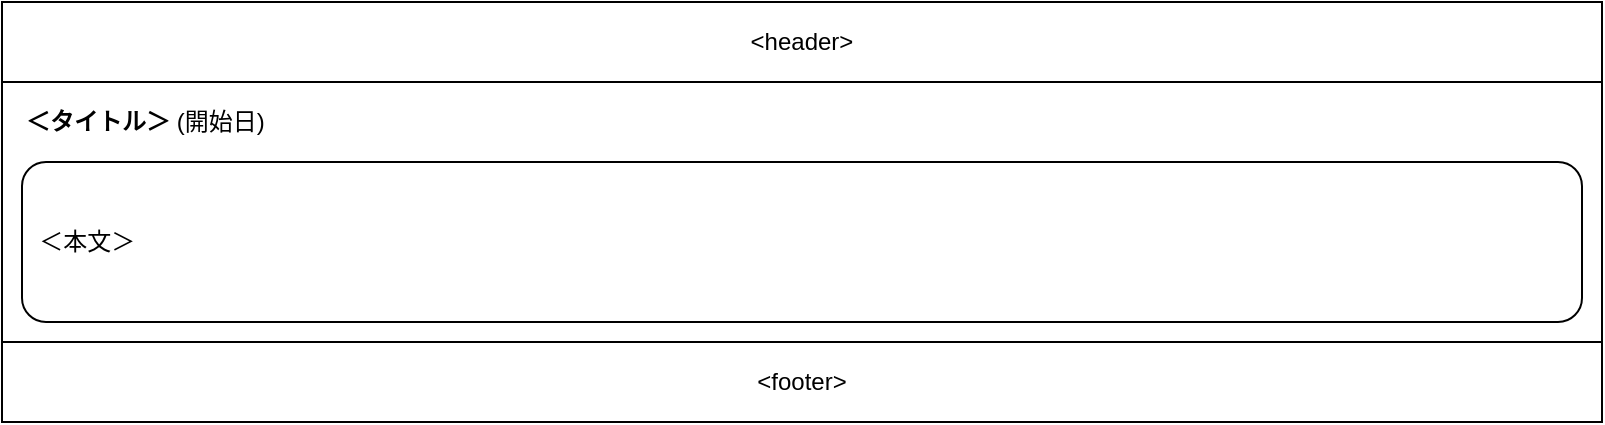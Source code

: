 <mxfile version="14.1.8" type="device"><diagram id="0wbFu1w7UtDS3FDH7eoJ" name="ページ1"><mxGraphModel dx="1106" dy="764" grid="1" gridSize="10" guides="1" tooltips="1" connect="1" arrows="1" fold="1" page="1" pageScale="1" pageWidth="827" pageHeight="1169" math="0" shadow="0"><root><mxCell id="0"/><mxCell id="1" parent="0"/><mxCell id="nQ5bIT8fBWYlCShx5FUW-1" value="&amp;lt;header&amp;gt;" style="rounded=0;whiteSpace=wrap;html=1;fillColor=none;" vertex="1" parent="1"><mxGeometry width="800" height="40" as="geometry"/></mxCell><mxCell id="nQ5bIT8fBWYlCShx5FUW-2" value="" style="rounded=0;whiteSpace=wrap;html=1;fillColor=none;" vertex="1" parent="1"><mxGeometry y="40" width="800" height="130" as="geometry"/></mxCell><mxCell id="nQ5bIT8fBWYlCShx5FUW-3" value="&lt;b&gt;＜タイトル＞&lt;/b&gt; (開始日)" style="text;html=1;strokeColor=none;fillColor=none;align=left;verticalAlign=middle;whiteSpace=wrap;rounded=0;" vertex="1" parent="1"><mxGeometry x="10" y="50" width="130" height="20" as="geometry"/></mxCell><mxCell id="nQ5bIT8fBWYlCShx5FUW-4" value="&lt;span&gt;&amp;nbsp; ＜本文＞&lt;/span&gt;" style="rounded=1;whiteSpace=wrap;html=1;align=left;" vertex="1" parent="1"><mxGeometry x="10" y="80" width="780" height="80" as="geometry"/></mxCell><mxCell id="nQ5bIT8fBWYlCShx5FUW-53" value="&amp;lt;footer&amp;gt;" style="rounded=0;whiteSpace=wrap;html=1;fillColor=none;" vertex="1" parent="1"><mxGeometry y="170" width="800" height="40" as="geometry"/></mxCell></root></mxGraphModel></diagram></mxfile>